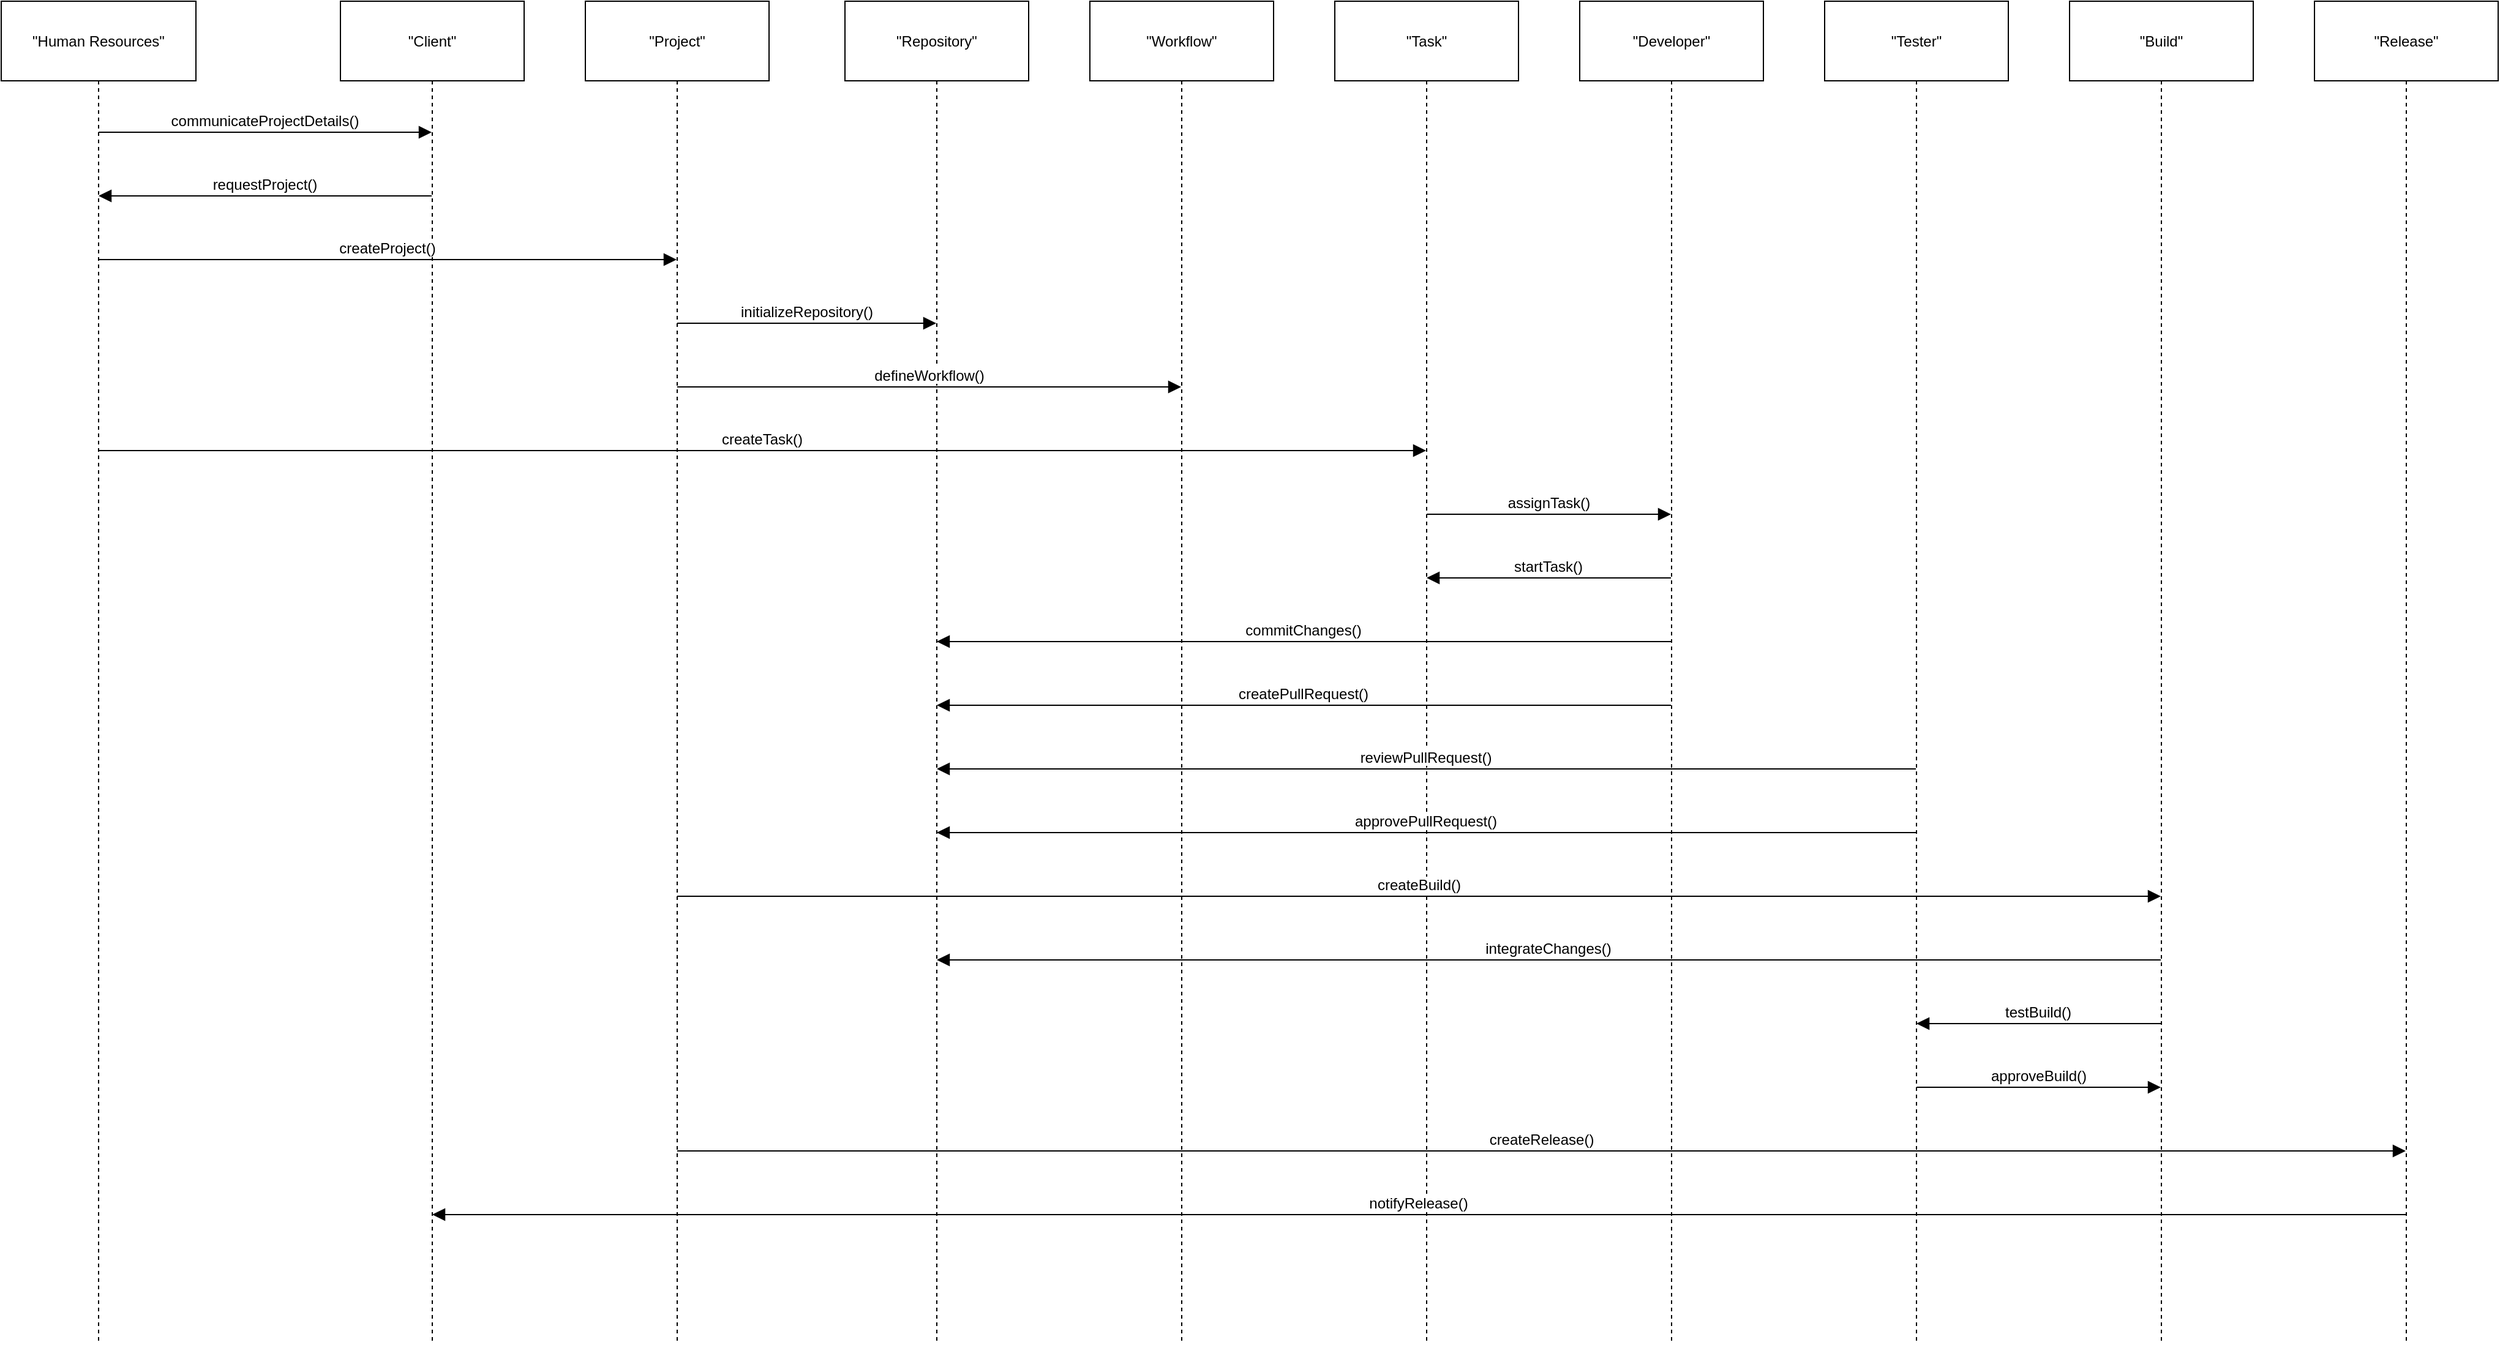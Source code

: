 <mxfile version="24.7.16">
  <diagram name="Page-1" id="agDd0EYtG-3U-031-JGC">
    <mxGraphModel dx="5389" dy="1966" grid="0" gridSize="10" guides="1" tooltips="1" connect="1" arrows="1" fold="1" page="0" pageScale="1" pageWidth="850" pageHeight="1100" math="0" shadow="0">
      <root>
        <mxCell id="0" />
        <mxCell id="1" parent="0" />
        <mxCell id="eRGJjzIT7dp4zSB3TUH4-12" value="&quot;Human Resources&quot;" style="shape=umlLifeline;perimeter=lifelinePerimeter;whiteSpace=wrap;container=1;dropTarget=0;collapsible=0;recursiveResize=0;outlineConnect=0;portConstraint=eastwest;newEdgeStyle={&quot;edgeStyle&quot;:&quot;elbowEdgeStyle&quot;,&quot;elbow&quot;:&quot;vertical&quot;,&quot;curved&quot;:0,&quot;rounded&quot;:0};size=65;" vertex="1" parent="1">
          <mxGeometry x="20" y="493" width="159" height="1096" as="geometry" />
        </mxCell>
        <mxCell id="eRGJjzIT7dp4zSB3TUH4-13" value="&quot;Client&quot;" style="shape=umlLifeline;perimeter=lifelinePerimeter;whiteSpace=wrap;container=1;dropTarget=0;collapsible=0;recursiveResize=0;outlineConnect=0;portConstraint=eastwest;newEdgeStyle={&quot;edgeStyle&quot;:&quot;elbowEdgeStyle&quot;,&quot;elbow&quot;:&quot;vertical&quot;,&quot;curved&quot;:0,&quot;rounded&quot;:0};size=65;" vertex="1" parent="1">
          <mxGeometry x="297" y="493" width="150" height="1096" as="geometry" />
        </mxCell>
        <mxCell id="eRGJjzIT7dp4zSB3TUH4-14" value="&quot;Project&quot;" style="shape=umlLifeline;perimeter=lifelinePerimeter;whiteSpace=wrap;container=1;dropTarget=0;collapsible=0;recursiveResize=0;outlineConnect=0;portConstraint=eastwest;newEdgeStyle={&quot;edgeStyle&quot;:&quot;elbowEdgeStyle&quot;,&quot;elbow&quot;:&quot;vertical&quot;,&quot;curved&quot;:0,&quot;rounded&quot;:0};size=65;" vertex="1" parent="1">
          <mxGeometry x="497" y="493" width="150" height="1096" as="geometry" />
        </mxCell>
        <mxCell id="eRGJjzIT7dp4zSB3TUH4-15" value="&quot;Repository&quot;" style="shape=umlLifeline;perimeter=lifelinePerimeter;whiteSpace=wrap;container=1;dropTarget=0;collapsible=0;recursiveResize=0;outlineConnect=0;portConstraint=eastwest;newEdgeStyle={&quot;edgeStyle&quot;:&quot;elbowEdgeStyle&quot;,&quot;elbow&quot;:&quot;vertical&quot;,&quot;curved&quot;:0,&quot;rounded&quot;:0};size=65;" vertex="1" parent="1">
          <mxGeometry x="709" y="493" width="150" height="1096" as="geometry" />
        </mxCell>
        <mxCell id="eRGJjzIT7dp4zSB3TUH4-16" value="&quot;Workflow&quot;" style="shape=umlLifeline;perimeter=lifelinePerimeter;whiteSpace=wrap;container=1;dropTarget=0;collapsible=0;recursiveResize=0;outlineConnect=0;portConstraint=eastwest;newEdgeStyle={&quot;edgeStyle&quot;:&quot;elbowEdgeStyle&quot;,&quot;elbow&quot;:&quot;vertical&quot;,&quot;curved&quot;:0,&quot;rounded&quot;:0};size=65;" vertex="1" parent="1">
          <mxGeometry x="909" y="493" width="150" height="1096" as="geometry" />
        </mxCell>
        <mxCell id="eRGJjzIT7dp4zSB3TUH4-17" value="&quot;Task&quot;" style="shape=umlLifeline;perimeter=lifelinePerimeter;whiteSpace=wrap;container=1;dropTarget=0;collapsible=0;recursiveResize=0;outlineConnect=0;portConstraint=eastwest;newEdgeStyle={&quot;edgeStyle&quot;:&quot;elbowEdgeStyle&quot;,&quot;elbow&quot;:&quot;vertical&quot;,&quot;curved&quot;:0,&quot;rounded&quot;:0};size=65;" vertex="1" parent="1">
          <mxGeometry x="1109" y="493" width="150" height="1096" as="geometry" />
        </mxCell>
        <mxCell id="eRGJjzIT7dp4zSB3TUH4-18" value="&quot;Developer&quot;" style="shape=umlLifeline;perimeter=lifelinePerimeter;whiteSpace=wrap;container=1;dropTarget=0;collapsible=0;recursiveResize=0;outlineConnect=0;portConstraint=eastwest;newEdgeStyle={&quot;edgeStyle&quot;:&quot;elbowEdgeStyle&quot;,&quot;elbow&quot;:&quot;vertical&quot;,&quot;curved&quot;:0,&quot;rounded&quot;:0};size=65;" vertex="1" parent="1">
          <mxGeometry x="1309" y="493" width="150" height="1096" as="geometry" />
        </mxCell>
        <mxCell id="eRGJjzIT7dp4zSB3TUH4-19" value="&quot;Tester&quot;" style="shape=umlLifeline;perimeter=lifelinePerimeter;whiteSpace=wrap;container=1;dropTarget=0;collapsible=0;recursiveResize=0;outlineConnect=0;portConstraint=eastwest;newEdgeStyle={&quot;edgeStyle&quot;:&quot;elbowEdgeStyle&quot;,&quot;elbow&quot;:&quot;vertical&quot;,&quot;curved&quot;:0,&quot;rounded&quot;:0};size=65;" vertex="1" parent="1">
          <mxGeometry x="1509" y="493" width="150" height="1096" as="geometry" />
        </mxCell>
        <mxCell id="eRGJjzIT7dp4zSB3TUH4-20" value="&quot;Build&quot;" style="shape=umlLifeline;perimeter=lifelinePerimeter;whiteSpace=wrap;container=1;dropTarget=0;collapsible=0;recursiveResize=0;outlineConnect=0;portConstraint=eastwest;newEdgeStyle={&quot;edgeStyle&quot;:&quot;elbowEdgeStyle&quot;,&quot;elbow&quot;:&quot;vertical&quot;,&quot;curved&quot;:0,&quot;rounded&quot;:0};size=65;" vertex="1" parent="1">
          <mxGeometry x="1709" y="493" width="150" height="1096" as="geometry" />
        </mxCell>
        <mxCell id="eRGJjzIT7dp4zSB3TUH4-21" value="&quot;Release&quot;" style="shape=umlLifeline;perimeter=lifelinePerimeter;whiteSpace=wrap;container=1;dropTarget=0;collapsible=0;recursiveResize=0;outlineConnect=0;portConstraint=eastwest;newEdgeStyle={&quot;edgeStyle&quot;:&quot;elbowEdgeStyle&quot;,&quot;elbow&quot;:&quot;vertical&quot;,&quot;curved&quot;:0,&quot;rounded&quot;:0};size=65;" vertex="1" parent="1">
          <mxGeometry x="1909" y="493" width="150" height="1096" as="geometry" />
        </mxCell>
        <mxCell id="eRGJjzIT7dp4zSB3TUH4-22" value="communicateProjectDetails()" style="verticalAlign=bottom;edgeStyle=elbowEdgeStyle;elbow=vertical;curved=0;rounded=0;endArrow=block;fontSize=12;startSize=8;endSize=8;" edge="1" parent="1" source="eRGJjzIT7dp4zSB3TUH4-12" target="eRGJjzIT7dp4zSB3TUH4-13">
          <mxGeometry relative="1" as="geometry">
            <Array as="points">
              <mxPoint x="244" y="600" />
            </Array>
          </mxGeometry>
        </mxCell>
        <mxCell id="eRGJjzIT7dp4zSB3TUH4-23" value="requestProject()" style="verticalAlign=bottom;edgeStyle=elbowEdgeStyle;elbow=vertical;curved=0;rounded=0;endArrow=block;fontSize=12;startSize=8;endSize=8;" edge="1" parent="1" source="eRGJjzIT7dp4zSB3TUH4-13" target="eRGJjzIT7dp4zSB3TUH4-12">
          <mxGeometry relative="1" as="geometry">
            <Array as="points">
              <mxPoint x="247" y="652" />
            </Array>
          </mxGeometry>
        </mxCell>
        <mxCell id="eRGJjzIT7dp4zSB3TUH4-24" value="createProject()" style="verticalAlign=bottom;edgeStyle=elbowEdgeStyle;elbow=vertical;curved=0;rounded=0;endArrow=block;fontSize=12;startSize=8;endSize=8;" edge="1" parent="1" source="eRGJjzIT7dp4zSB3TUH4-12" target="eRGJjzIT7dp4zSB3TUH4-14">
          <mxGeometry relative="1" as="geometry">
            <Array as="points">
              <mxPoint x="344" y="704" />
            </Array>
          </mxGeometry>
        </mxCell>
        <mxCell id="eRGJjzIT7dp4zSB3TUH4-25" value="initializeRepository()" style="verticalAlign=bottom;edgeStyle=elbowEdgeStyle;elbow=vertical;curved=0;rounded=0;endArrow=block;fontSize=12;startSize=8;endSize=8;" edge="1" parent="1" source="eRGJjzIT7dp4zSB3TUH4-14" target="eRGJjzIT7dp4zSB3TUH4-15">
          <mxGeometry relative="1" as="geometry">
            <Array as="points">
              <mxPoint x="686" y="756" />
            </Array>
          </mxGeometry>
        </mxCell>
        <mxCell id="eRGJjzIT7dp4zSB3TUH4-26" value="defineWorkflow()" style="verticalAlign=bottom;edgeStyle=elbowEdgeStyle;elbow=vertical;curved=0;rounded=0;endArrow=block;fontSize=12;startSize=8;endSize=8;" edge="1" parent="1" source="eRGJjzIT7dp4zSB3TUH4-14" target="eRGJjzIT7dp4zSB3TUH4-16">
          <mxGeometry relative="1" as="geometry">
            <Array as="points">
              <mxPoint x="786" y="808" />
            </Array>
          </mxGeometry>
        </mxCell>
        <mxCell id="eRGJjzIT7dp4zSB3TUH4-27" value="createTask()" style="verticalAlign=bottom;edgeStyle=elbowEdgeStyle;elbow=vertical;curved=0;rounded=0;endArrow=block;fontSize=12;startSize=8;endSize=8;" edge="1" parent="1" source="eRGJjzIT7dp4zSB3TUH4-12" target="eRGJjzIT7dp4zSB3TUH4-17">
          <mxGeometry relative="1" as="geometry">
            <Array as="points">
              <mxPoint x="650" y="860" />
            </Array>
          </mxGeometry>
        </mxCell>
        <mxCell id="eRGJjzIT7dp4zSB3TUH4-28" value="assignTask()" style="verticalAlign=bottom;edgeStyle=elbowEdgeStyle;elbow=vertical;curved=0;rounded=0;endArrow=block;fontSize=12;startSize=8;endSize=8;" edge="1" parent="1" source="eRGJjzIT7dp4zSB3TUH4-17" target="eRGJjzIT7dp4zSB3TUH4-18">
          <mxGeometry relative="1" as="geometry">
            <Array as="points">
              <mxPoint x="1292" y="912" />
            </Array>
          </mxGeometry>
        </mxCell>
        <mxCell id="eRGJjzIT7dp4zSB3TUH4-29" value="startTask()" style="verticalAlign=bottom;edgeStyle=elbowEdgeStyle;elbow=vertical;curved=0;rounded=0;endArrow=block;fontSize=12;startSize=8;endSize=8;" edge="1" parent="1" source="eRGJjzIT7dp4zSB3TUH4-18" target="eRGJjzIT7dp4zSB3TUH4-17">
          <mxGeometry relative="1" as="geometry">
            <Array as="points">
              <mxPoint x="1295" y="964" />
            </Array>
          </mxGeometry>
        </mxCell>
        <mxCell id="eRGJjzIT7dp4zSB3TUH4-30" value="commitChanges()" style="verticalAlign=bottom;edgeStyle=elbowEdgeStyle;elbow=vertical;curved=0;rounded=0;endArrow=block;fontSize=12;startSize=8;endSize=8;" edge="1" parent="1" source="eRGJjzIT7dp4zSB3TUH4-18" target="eRGJjzIT7dp4zSB3TUH4-15">
          <mxGeometry relative="1" as="geometry">
            <Array as="points">
              <mxPoint x="1095" y="1016" />
            </Array>
          </mxGeometry>
        </mxCell>
        <mxCell id="eRGJjzIT7dp4zSB3TUH4-31" value="createPullRequest()" style="verticalAlign=bottom;edgeStyle=elbowEdgeStyle;elbow=vertical;curved=0;rounded=0;endArrow=block;fontSize=12;startSize=8;endSize=8;" edge="1" parent="1" source="eRGJjzIT7dp4zSB3TUH4-18" target="eRGJjzIT7dp4zSB3TUH4-15">
          <mxGeometry relative="1" as="geometry">
            <Array as="points">
              <mxPoint x="1095" y="1068" />
            </Array>
          </mxGeometry>
        </mxCell>
        <mxCell id="eRGJjzIT7dp4zSB3TUH4-32" value="reviewPullRequest()" style="verticalAlign=bottom;edgeStyle=elbowEdgeStyle;elbow=vertical;curved=0;rounded=0;endArrow=block;fontSize=12;startSize=8;endSize=8;" edge="1" parent="1" source="eRGJjzIT7dp4zSB3TUH4-19" target="eRGJjzIT7dp4zSB3TUH4-15">
          <mxGeometry relative="1" as="geometry">
            <Array as="points">
              <mxPoint x="1195" y="1120" />
            </Array>
          </mxGeometry>
        </mxCell>
        <mxCell id="eRGJjzIT7dp4zSB3TUH4-33" value="approvePullRequest()" style="verticalAlign=bottom;edgeStyle=elbowEdgeStyle;elbow=vertical;curved=0;rounded=0;endArrow=block;fontSize=12;startSize=8;endSize=8;" edge="1" parent="1" source="eRGJjzIT7dp4zSB3TUH4-19" target="eRGJjzIT7dp4zSB3TUH4-15">
          <mxGeometry relative="1" as="geometry">
            <Array as="points">
              <mxPoint x="1195" y="1172" />
            </Array>
          </mxGeometry>
        </mxCell>
        <mxCell id="eRGJjzIT7dp4zSB3TUH4-34" value="createBuild()" style="verticalAlign=bottom;edgeStyle=elbowEdgeStyle;elbow=vertical;curved=0;rounded=0;endArrow=block;fontSize=12;startSize=8;endSize=8;" edge="1" parent="1" source="eRGJjzIT7dp4zSB3TUH4-14" target="eRGJjzIT7dp4zSB3TUH4-20">
          <mxGeometry relative="1" as="geometry">
            <Array as="points">
              <mxPoint x="1186" y="1224" />
            </Array>
          </mxGeometry>
        </mxCell>
        <mxCell id="eRGJjzIT7dp4zSB3TUH4-35" value="integrateChanges()" style="verticalAlign=bottom;edgeStyle=elbowEdgeStyle;elbow=vertical;curved=0;rounded=0;endArrow=block;fontSize=12;startSize=8;endSize=8;" edge="1" parent="1" source="eRGJjzIT7dp4zSB3TUH4-20" target="eRGJjzIT7dp4zSB3TUH4-15">
          <mxGeometry relative="1" as="geometry">
            <Array as="points">
              <mxPoint x="1295" y="1276" />
            </Array>
          </mxGeometry>
        </mxCell>
        <mxCell id="eRGJjzIT7dp4zSB3TUH4-36" value="testBuild()" style="verticalAlign=bottom;edgeStyle=elbowEdgeStyle;elbow=vertical;curved=0;rounded=0;endArrow=block;fontSize=12;startSize=8;endSize=8;" edge="1" parent="1" source="eRGJjzIT7dp4zSB3TUH4-20" target="eRGJjzIT7dp4zSB3TUH4-19">
          <mxGeometry relative="1" as="geometry">
            <Array as="points">
              <mxPoint x="1695" y="1328" />
            </Array>
          </mxGeometry>
        </mxCell>
        <mxCell id="eRGJjzIT7dp4zSB3TUH4-37" value="approveBuild()" style="verticalAlign=bottom;edgeStyle=elbowEdgeStyle;elbow=vertical;curved=0;rounded=0;endArrow=block;fontSize=12;startSize=8;endSize=8;" edge="1" parent="1" source="eRGJjzIT7dp4zSB3TUH4-19" target="eRGJjzIT7dp4zSB3TUH4-20">
          <mxGeometry relative="1" as="geometry">
            <Array as="points">
              <mxPoint x="1692" y="1380" />
            </Array>
          </mxGeometry>
        </mxCell>
        <mxCell id="eRGJjzIT7dp4zSB3TUH4-38" value="createRelease()" style="verticalAlign=bottom;edgeStyle=elbowEdgeStyle;elbow=vertical;curved=0;rounded=0;endArrow=block;fontSize=12;startSize=8;endSize=8;" edge="1" parent="1" source="eRGJjzIT7dp4zSB3TUH4-14" target="eRGJjzIT7dp4zSB3TUH4-21">
          <mxGeometry relative="1" as="geometry">
            <Array as="points">
              <mxPoint x="1286" y="1432" />
            </Array>
          </mxGeometry>
        </mxCell>
        <mxCell id="eRGJjzIT7dp4zSB3TUH4-39" value="notifyRelease()" style="verticalAlign=bottom;edgeStyle=elbowEdgeStyle;elbow=vertical;curved=0;rounded=0;endArrow=block;fontSize=12;startSize=8;endSize=8;" edge="1" parent="1" source="eRGJjzIT7dp4zSB3TUH4-21" target="eRGJjzIT7dp4zSB3TUH4-13">
          <mxGeometry relative="1" as="geometry">
            <Array as="points">
              <mxPoint x="1189" y="1484" />
            </Array>
          </mxGeometry>
        </mxCell>
      </root>
    </mxGraphModel>
  </diagram>
</mxfile>
